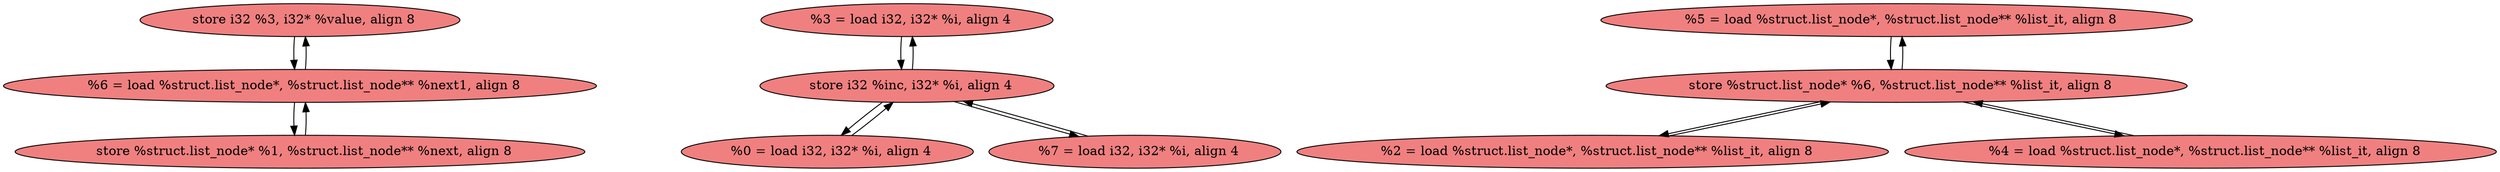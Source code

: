 
digraph G {


node159 [fillcolor=lightcoral,label="  store i32 %3, i32* %value, align 8",shape=ellipse,style=filled ]
node160 [fillcolor=lightcoral,label="  %3 = load i32, i32* %i, align 4",shape=ellipse,style=filled ]
node158 [fillcolor=lightcoral,label="  store i32 %inc, i32* %i, align 4",shape=ellipse,style=filled ]
node157 [fillcolor=lightcoral,label="  store %struct.list_node* %1, %struct.list_node** %next, align 8",shape=ellipse,style=filled ]
node156 [fillcolor=lightcoral,label="  %6 = load %struct.list_node*, %struct.list_node** %next1, align 8",shape=ellipse,style=filled ]
node151 [fillcolor=lightcoral,label="  %5 = load %struct.list_node*, %struct.list_node** %list_it, align 8",shape=ellipse,style=filled ]
node150 [fillcolor=lightcoral,label="  store %struct.list_node* %6, %struct.list_node** %list_it, align 8",shape=ellipse,style=filled ]
node153 [fillcolor=lightcoral,label="  %0 = load i32, i32* %i, align 4",shape=ellipse,style=filled ]
node152 [fillcolor=lightcoral,label="  %2 = load %struct.list_node*, %struct.list_node** %list_it, align 8",shape=ellipse,style=filled ]
node154 [fillcolor=lightcoral,label="  %7 = load i32, i32* %i, align 4",shape=ellipse,style=filled ]
node155 [fillcolor=lightcoral,label="  %4 = load %struct.list_node*, %struct.list_node** %list_it, align 8",shape=ellipse,style=filled ]

node151->node150 [ ]
node150->node155 [ ]
node155->node150 [ ]
node153->node158 [ ]
node158->node153 [ ]
node152->node150 [ ]
node154->node158 [ ]
node150->node152 [ ]
node158->node154 [ ]
node150->node151 [ ]
node160->node158 [ ]
node158->node160 [ ]
node159->node156 [ ]
node156->node159 [ ]
node157->node156 [ ]
node156->node157 [ ]


}
